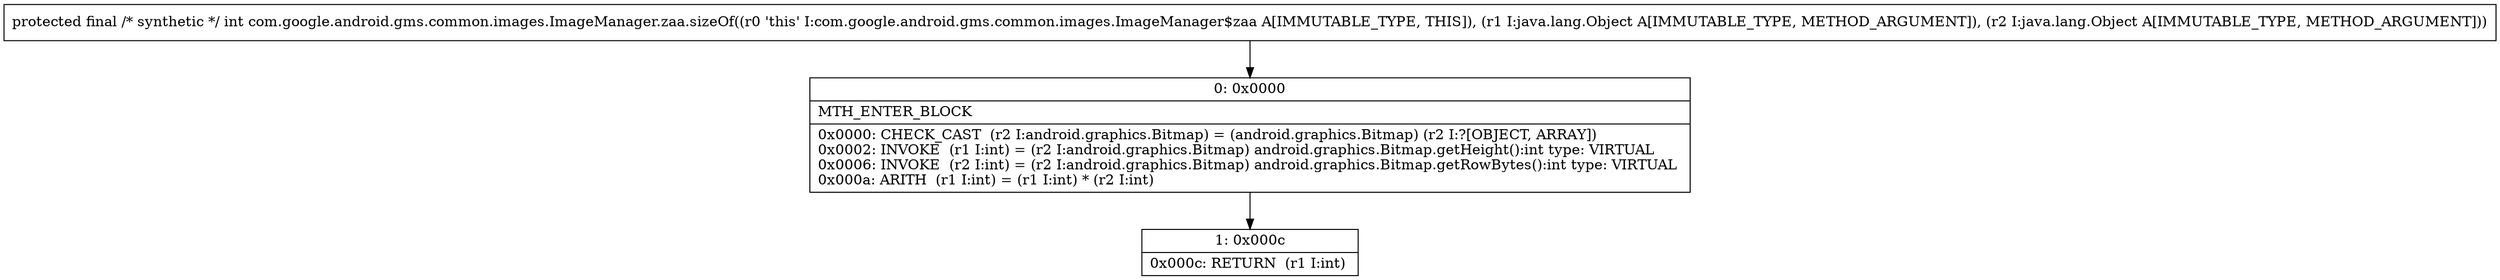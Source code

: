 digraph "CFG forcom.google.android.gms.common.images.ImageManager.zaa.sizeOf(Ljava\/lang\/Object;Ljava\/lang\/Object;)I" {
Node_0 [shape=record,label="{0\:\ 0x0000|MTH_ENTER_BLOCK\l|0x0000: CHECK_CAST  (r2 I:android.graphics.Bitmap) = (android.graphics.Bitmap) (r2 I:?[OBJECT, ARRAY]) \l0x0002: INVOKE  (r1 I:int) = (r2 I:android.graphics.Bitmap) android.graphics.Bitmap.getHeight():int type: VIRTUAL \l0x0006: INVOKE  (r2 I:int) = (r2 I:android.graphics.Bitmap) android.graphics.Bitmap.getRowBytes():int type: VIRTUAL \l0x000a: ARITH  (r1 I:int) = (r1 I:int) * (r2 I:int) \l}"];
Node_1 [shape=record,label="{1\:\ 0x000c|0x000c: RETURN  (r1 I:int) \l}"];
MethodNode[shape=record,label="{protected final \/* synthetic *\/ int com.google.android.gms.common.images.ImageManager.zaa.sizeOf((r0 'this' I:com.google.android.gms.common.images.ImageManager$zaa A[IMMUTABLE_TYPE, THIS]), (r1 I:java.lang.Object A[IMMUTABLE_TYPE, METHOD_ARGUMENT]), (r2 I:java.lang.Object A[IMMUTABLE_TYPE, METHOD_ARGUMENT])) }"];
MethodNode -> Node_0;
Node_0 -> Node_1;
}

